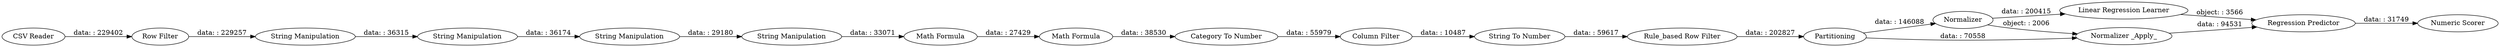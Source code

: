 digraph {
	"1660584529968007360_27" [label="Regression Predictor"]
	"1660584529968007360_8" [label="CSV Reader"]
	"1660584529968007360_30" [label=Normalizer]
	"1660584529968007360_24" [label="Rule_based Row Filter"]
	"1660584529968007360_28" [label="Numeric Scorer"]
	"-7208721402250834183_10" [label="String Manipulation"]
	"-7208721402250834183_12" [label="String Manipulation"]
	"748050689051379344_15" [label="Math Formula"]
	"1660584529968007360_32" [label="Row Filter"]
	"1660584529968007360_18" [label="Category To Number"]
	"1660584529968007360_23" [label="String To Number"]
	"1660584529968007360_25" [label=Partitioning]
	"748050689051379344_13" [label="Math Formula"]
	"-7208721402250834183_9" [label="String Manipulation"]
	"1660584529968007360_31" [label="Normalizer _Apply_"]
	"-7208721402250834183_11" [label="String Manipulation"]
	"1660584529968007360_29" [label="Linear Regression Learner"]
	"1660584529968007360_19" [label="Column Filter"]
	"1660584529968007360_19" -> "1660584529968007360_23" [label="data: : 10487"]
	"748050689051379344_13" -> "748050689051379344_15" [label="data: : 27429"]
	"1660584529968007360_29" -> "1660584529968007360_27" [label="object: : 3566"]
	"1660584529968007360_24" -> "1660584529968007360_25" [label="data: : 202827"]
	"-7208721402250834183_12" -> "748050689051379344_13" [label="data: : 33071"]
	"-7208721402250834183_10" -> "-7208721402250834183_11" [label="data: : 36174"]
	"1660584529968007360_30" -> "1660584529968007360_29" [label="data: : 200415"]
	"748050689051379344_15" -> "1660584529968007360_18" [label="data: : 38530"]
	"1660584529968007360_25" -> "1660584529968007360_31" [label="data: : 70558"]
	"1660584529968007360_27" -> "1660584529968007360_28" [label="data: : 31749"]
	"1660584529968007360_32" -> "-7208721402250834183_9" [label="data: : 229257"]
	"1660584529968007360_23" -> "1660584529968007360_24" [label="data: : 59617"]
	"1660584529968007360_25" -> "1660584529968007360_30" [label="data: : 146088"]
	"1660584529968007360_31" -> "1660584529968007360_27" [label="data: : 94531"]
	"-7208721402250834183_11" -> "-7208721402250834183_12" [label="data: : 29180"]
	"1660584529968007360_8" -> "1660584529968007360_32" [label="data: : 229402"]
	"1660584529968007360_30" -> "1660584529968007360_31" [label="object: : 2006"]
	"1660584529968007360_18" -> "1660584529968007360_19" [label="data: : 55979"]
	"-7208721402250834183_9" -> "-7208721402250834183_10" [label="data: : 36315"]
	rankdir=LR
}
